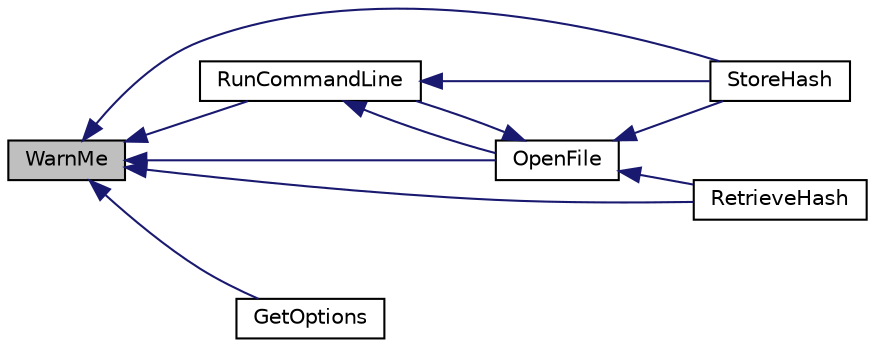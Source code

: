 digraph "WarnMe"
{
  edge [fontname="Helvetica",fontsize="10",labelfontname="Helvetica",labelfontsize="10"];
  node [fontname="Helvetica",fontsize="10",shape=record];
  rankdir="LR";
  Node34 [label="WarnMe",height=0.2,width=0.4,color="black", fillcolor="grey75", style="filled", fontcolor="black"];
  Node34 -> Node35 [dir="back",color="midnightblue",fontsize="10",style="solid",fontname="Helvetica"];
  Node35 [label="StoreHash",height=0.2,width=0.4,color="black", fillcolor="white", style="filled",URL="$classUtils_1_1Utils.html#a6a6081b53a45497b979b18772b1efcca"];
  Node34 -> Node36 [dir="back",color="midnightblue",fontsize="10",style="solid",fontname="Helvetica"];
  Node36 [label="RetrieveHash",height=0.2,width=0.4,color="black", fillcolor="white", style="filled",URL="$classUtils_1_1Utils.html#a2bd1d8d0b7927cc2fd650d00c0fa60ec"];
  Node34 -> Node37 [dir="back",color="midnightblue",fontsize="10",style="solid",fontname="Helvetica"];
  Node37 [label="RunCommandLine",height=0.2,width=0.4,color="black", fillcolor="white", style="filled",URL="$classUtils_1_1Utils.html#a717ed7015b19b7ad7685cdcdb85c57db"];
  Node37 -> Node35 [dir="back",color="midnightblue",fontsize="10",style="solid",fontname="Helvetica"];
  Node37 -> Node38 [dir="back",color="midnightblue",fontsize="10",style="solid",fontname="Helvetica"];
  Node38 [label="OpenFile",height=0.2,width=0.4,color="black", fillcolor="white", style="filled",URL="$classUtils_1_1Utils.html#a31128e7bea0186654a573cf4da28af6d"];
  Node38 -> Node35 [dir="back",color="midnightblue",fontsize="10",style="solid",fontname="Helvetica"];
  Node38 -> Node36 [dir="back",color="midnightblue",fontsize="10",style="solid",fontname="Helvetica"];
  Node38 -> Node37 [dir="back",color="midnightblue",fontsize="10",style="solid",fontname="Helvetica"];
  Node34 -> Node38 [dir="back",color="midnightblue",fontsize="10",style="solid",fontname="Helvetica"];
  Node34 -> Node39 [dir="back",color="midnightblue",fontsize="10",style="solid",fontname="Helvetica"];
  Node39 [label="GetOptions",height=0.2,width=0.4,color="black", fillcolor="white", style="filled",URL="$classUtils_1_1Utils.html#a5e88c8995b940f321215559825caf601"];
}
